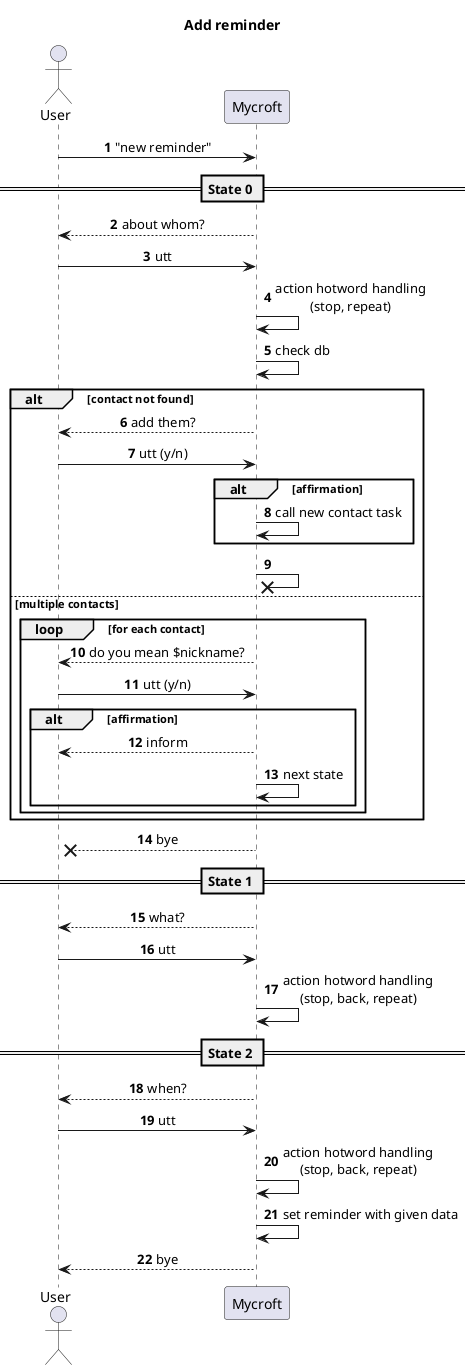 @startuml add reminder
skinparam SequenceMessageAlignment center
autonumber

title Add reminder

actor User as u
participant Mycroft as m

u -> m: "new reminder"

== State 0 ==
m --> u: about whom?
u -> m: utt
m -> m: action hotword handling\n(stop, repeat)

m -> m: check db

alt contact not found
    m --> u: add them?
    u -> m: utt (y/n)
    alt affirmation
        m -> m: call new contact task
    end
    m -x m
else multiple contacts
    loop for each contact
        m --> u: do you mean $nickname?
        u -> m: utt (y/n)
        alt affirmation
            m --> u: inform
            m -> m: next state
        end
    end
end
m --x u: bye

== State 1 ==
m --> u: what?
u -> m: utt
m -> m: action hotword handling\n(stop, back, repeat)

== State 2 ==
m --> u: when?
u -> m: utt
m -> m: action hotword handling\n(stop, back, repeat)

m -> m: set reminder with given data

m --> u: bye

@enduml